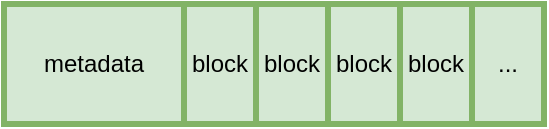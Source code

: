 <mxfile version="17.2.4" type="device"><diagram id="CmUI3CVPasO7Iyfa1GdV" name="第 1 页"><mxGraphModel dx="868" dy="566" grid="1" gridSize="10" guides="1" tooltips="1" connect="1" arrows="1" fold="1" page="1" pageScale="1" pageWidth="827" pageHeight="1169" math="0" shadow="0"><root><mxCell id="0"/><mxCell id="1" parent="0"/><mxCell id="7Nutts_cfpEYFIz-CBSo-1" value="metadata" style="rounded=0;whiteSpace=wrap;html=1;strokeWidth=3;fillColor=#d5e8d4;strokeColor=#82b366;" vertex="1" parent="1"><mxGeometry x="130" y="150" width="90" height="60" as="geometry"/></mxCell><mxCell id="7Nutts_cfpEYFIz-CBSo-2" value="block" style="rounded=0;whiteSpace=wrap;html=1;strokeWidth=3;fillColor=#d5e8d4;strokeColor=#82b366;" vertex="1" parent="1"><mxGeometry x="220" y="150" width="36" height="60" as="geometry"/></mxCell><mxCell id="7Nutts_cfpEYFIz-CBSo-3" value="&lt;span&gt;block&lt;/span&gt;" style="rounded=0;whiteSpace=wrap;html=1;strokeWidth=3;fillColor=#d5e8d4;strokeColor=#82b366;" vertex="1" parent="1"><mxGeometry x="256" y="150" width="36" height="60" as="geometry"/></mxCell><mxCell id="7Nutts_cfpEYFIz-CBSo-4" value="&lt;span&gt;block&lt;/span&gt;" style="rounded=0;whiteSpace=wrap;html=1;strokeWidth=3;fillColor=#d5e8d4;strokeColor=#82b366;" vertex="1" parent="1"><mxGeometry x="292" y="150" width="36" height="60" as="geometry"/></mxCell><mxCell id="7Nutts_cfpEYFIz-CBSo-5" value="&lt;span&gt;block&lt;/span&gt;" style="rounded=0;whiteSpace=wrap;html=1;strokeWidth=3;fillColor=#d5e8d4;strokeColor=#82b366;" vertex="1" parent="1"><mxGeometry x="328" y="150" width="36" height="60" as="geometry"/></mxCell><mxCell id="7Nutts_cfpEYFIz-CBSo-6" value="..." style="rounded=0;whiteSpace=wrap;html=1;strokeWidth=3;fillColor=#d5e8d4;strokeColor=#82b366;" vertex="1" parent="1"><mxGeometry x="364" y="150" width="36" height="60" as="geometry"/></mxCell></root></mxGraphModel></diagram></mxfile>